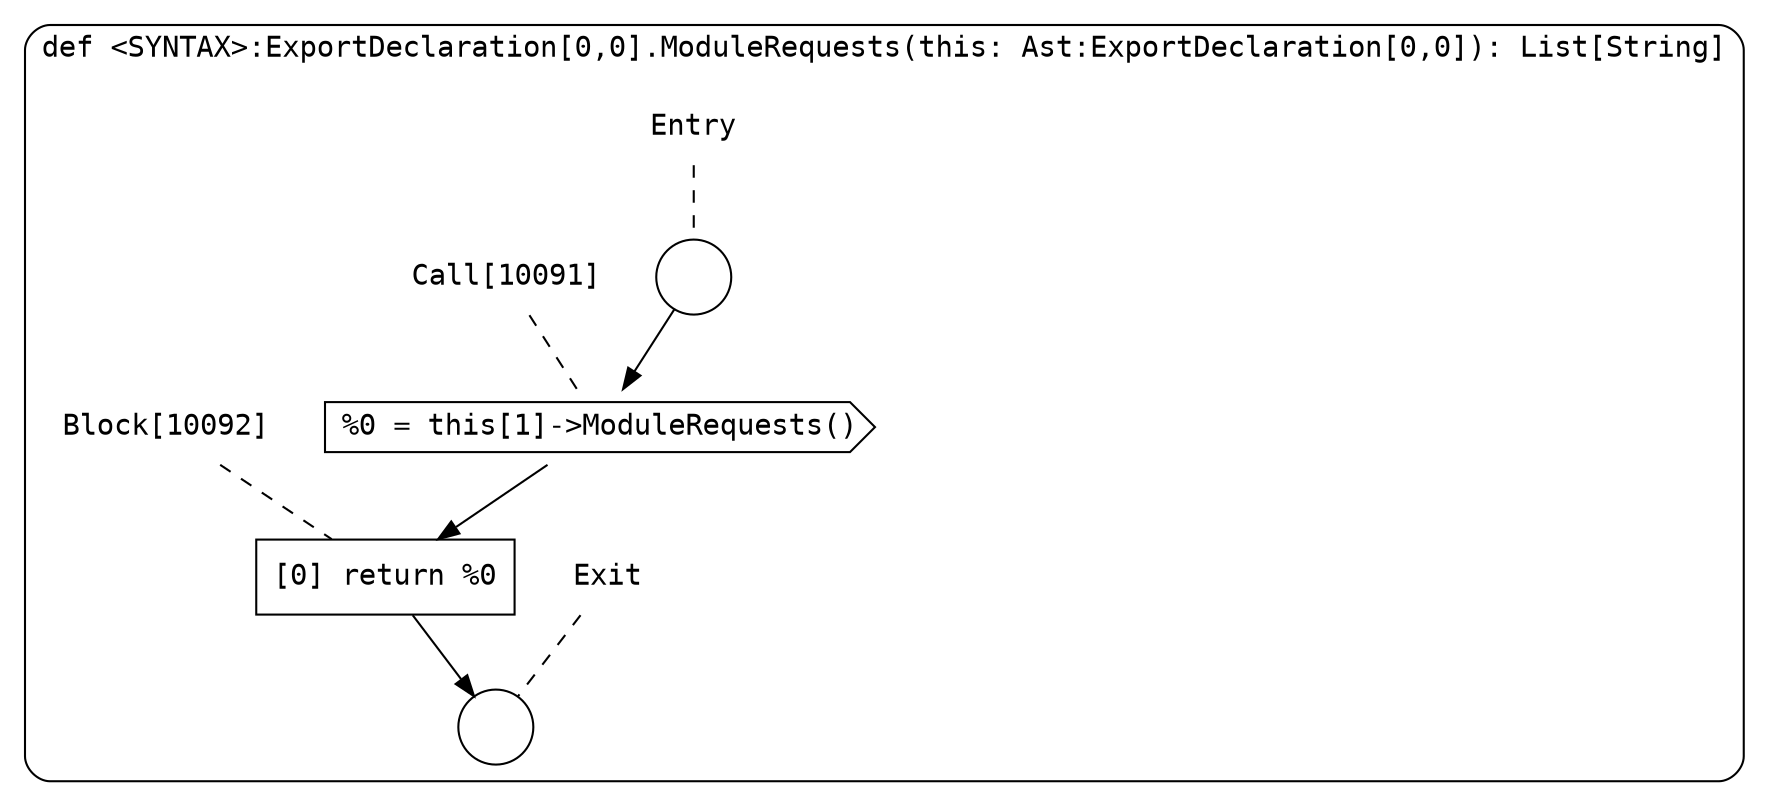 digraph {
  graph [fontname = "Consolas"]
  node [fontname = "Consolas"]
  edge [fontname = "Consolas"]
  subgraph cluster1878 {
    label = "def <SYNTAX>:ExportDeclaration[0,0].ModuleRequests(this: Ast:ExportDeclaration[0,0]): List[String]"
    style = rounded
    cluster1878_entry_name [shape=none, label=<<font color="black">Entry</font>>]
    cluster1878_entry_name -> cluster1878_entry [arrowhead=none, color="black", style=dashed]
    cluster1878_entry [shape=circle label=" " color="black" fillcolor="white" style=filled]
    cluster1878_entry -> node10091 [color="black"]
    cluster1878_exit_name [shape=none, label=<<font color="black">Exit</font>>]
    cluster1878_exit_name -> cluster1878_exit [arrowhead=none, color="black", style=dashed]
    cluster1878_exit [shape=circle label=" " color="black" fillcolor="white" style=filled]
    node10091_name [shape=none, label=<<font color="black">Call[10091]</font>>]
    node10091_name -> node10091 [arrowhead=none, color="black", style=dashed]
    node10091 [shape=cds, label=<<font color="black">%0 = this[1]-&gt;ModuleRequests()</font>> color="black" fillcolor="white", style=filled]
    node10091 -> node10092 [color="black"]
    node10092_name [shape=none, label=<<font color="black">Block[10092]</font>>]
    node10092_name -> node10092 [arrowhead=none, color="black", style=dashed]
    node10092 [shape=box, label=<<font color="black">[0] return %0<BR ALIGN="LEFT"/></font>> color="black" fillcolor="white", style=filled]
    node10092 -> cluster1878_exit [color="black"]
  }
}